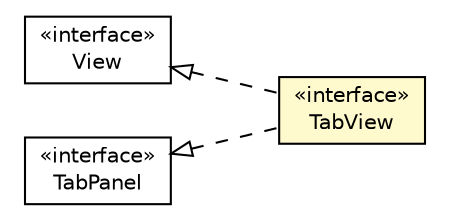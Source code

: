 #!/usr/local/bin/dot
#
# Class diagram 
# Generated by UMLGraph version R5_6-24-gf6e263 (http://www.umlgraph.org/)
#

digraph G {
	edge [fontname="Helvetica",fontsize=10,labelfontname="Helvetica",labelfontsize=10];
	node [fontname="Helvetica",fontsize=10,shape=plaintext];
	nodesep=0.25;
	ranksep=0.5;
	rankdir=LR;
	// com.gwtplatform.mvp.client.View
	c377295 [label=<<table title="com.gwtplatform.mvp.client.View" border="0" cellborder="1" cellspacing="0" cellpadding="2" port="p" href="./View.html">
		<tr><td><table border="0" cellspacing="0" cellpadding="1">
<tr><td align="center" balign="center"> &#171;interface&#187; </td></tr>
<tr><td align="center" balign="center"> View </td></tr>
		</table></td></tr>
		</table>>, URL="./View.html", fontname="Helvetica", fontcolor="black", fontsize=10.0];
	// com.gwtplatform.mvp.client.TabView
	c377297 [label=<<table title="com.gwtplatform.mvp.client.TabView" border="0" cellborder="1" cellspacing="0" cellpadding="2" port="p" bgcolor="lemonChiffon" href="./TabView.html">
		<tr><td><table border="0" cellspacing="0" cellpadding="1">
<tr><td align="center" balign="center"> &#171;interface&#187; </td></tr>
<tr><td align="center" balign="center"> TabView </td></tr>
		</table></td></tr>
		</table>>, URL="./TabView.html", fontname="Helvetica", fontcolor="black", fontsize=10.0];
	// com.gwtplatform.mvp.client.TabPanel
	c377298 [label=<<table title="com.gwtplatform.mvp.client.TabPanel" border="0" cellborder="1" cellspacing="0" cellpadding="2" port="p" href="./TabPanel.html">
		<tr><td><table border="0" cellspacing="0" cellpadding="1">
<tr><td align="center" balign="center"> &#171;interface&#187; </td></tr>
<tr><td align="center" balign="center"> TabPanel </td></tr>
		</table></td></tr>
		</table>>, URL="./TabPanel.html", fontname="Helvetica", fontcolor="black", fontsize=10.0];
	//com.gwtplatform.mvp.client.TabView implements com.gwtplatform.mvp.client.View
	c377295:p -> c377297:p [dir=back,arrowtail=empty,style=dashed];
	//com.gwtplatform.mvp.client.TabView implements com.gwtplatform.mvp.client.TabPanel
	c377298:p -> c377297:p [dir=back,arrowtail=empty,style=dashed];
}

